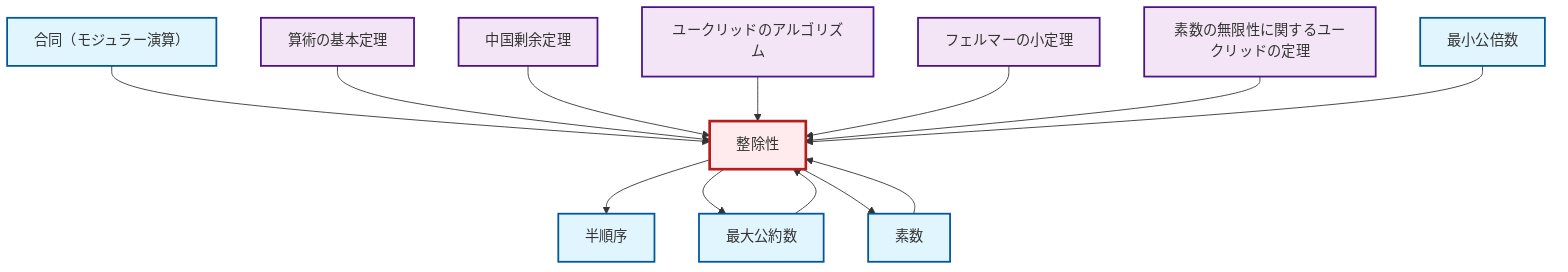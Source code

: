 graph TD
    classDef definition fill:#e1f5fe,stroke:#01579b,stroke-width:2px
    classDef theorem fill:#f3e5f5,stroke:#4a148c,stroke-width:2px
    classDef axiom fill:#fff3e0,stroke:#e65100,stroke-width:2px
    classDef example fill:#e8f5e9,stroke:#1b5e20,stroke-width:2px
    classDef current fill:#ffebee,stroke:#b71c1c,stroke-width:3px
    def-lcm["最小公倍数"]:::definition
    thm-euclid-infinitude-primes["素数の無限性に関するユークリッドの定理"]:::theorem
    def-gcd["最大公約数"]:::definition
    thm-fermat-little["フェルマーの小定理"]:::theorem
    def-congruence["合同（モジュラー演算）"]:::definition
    def-divisibility["整除性"]:::definition
    def-prime["素数"]:::definition
    thm-fundamental-arithmetic["算術の基本定理"]:::theorem
    thm-chinese-remainder["中国剰余定理"]:::theorem
    thm-euclidean-algorithm["ユークリッドのアルゴリズム"]:::theorem
    def-partial-order["半順序"]:::definition
    def-gcd --> def-divisibility
    def-congruence --> def-divisibility
    thm-fundamental-arithmetic --> def-divisibility
    thm-chinese-remainder --> def-divisibility
    thm-euclidean-algorithm --> def-divisibility
    thm-fermat-little --> def-divisibility
    def-prime --> def-divisibility
    def-divisibility --> def-partial-order
    def-divisibility --> def-gcd
    thm-euclid-infinitude-primes --> def-divisibility
    def-lcm --> def-divisibility
    def-divisibility --> def-prime
    class def-divisibility current